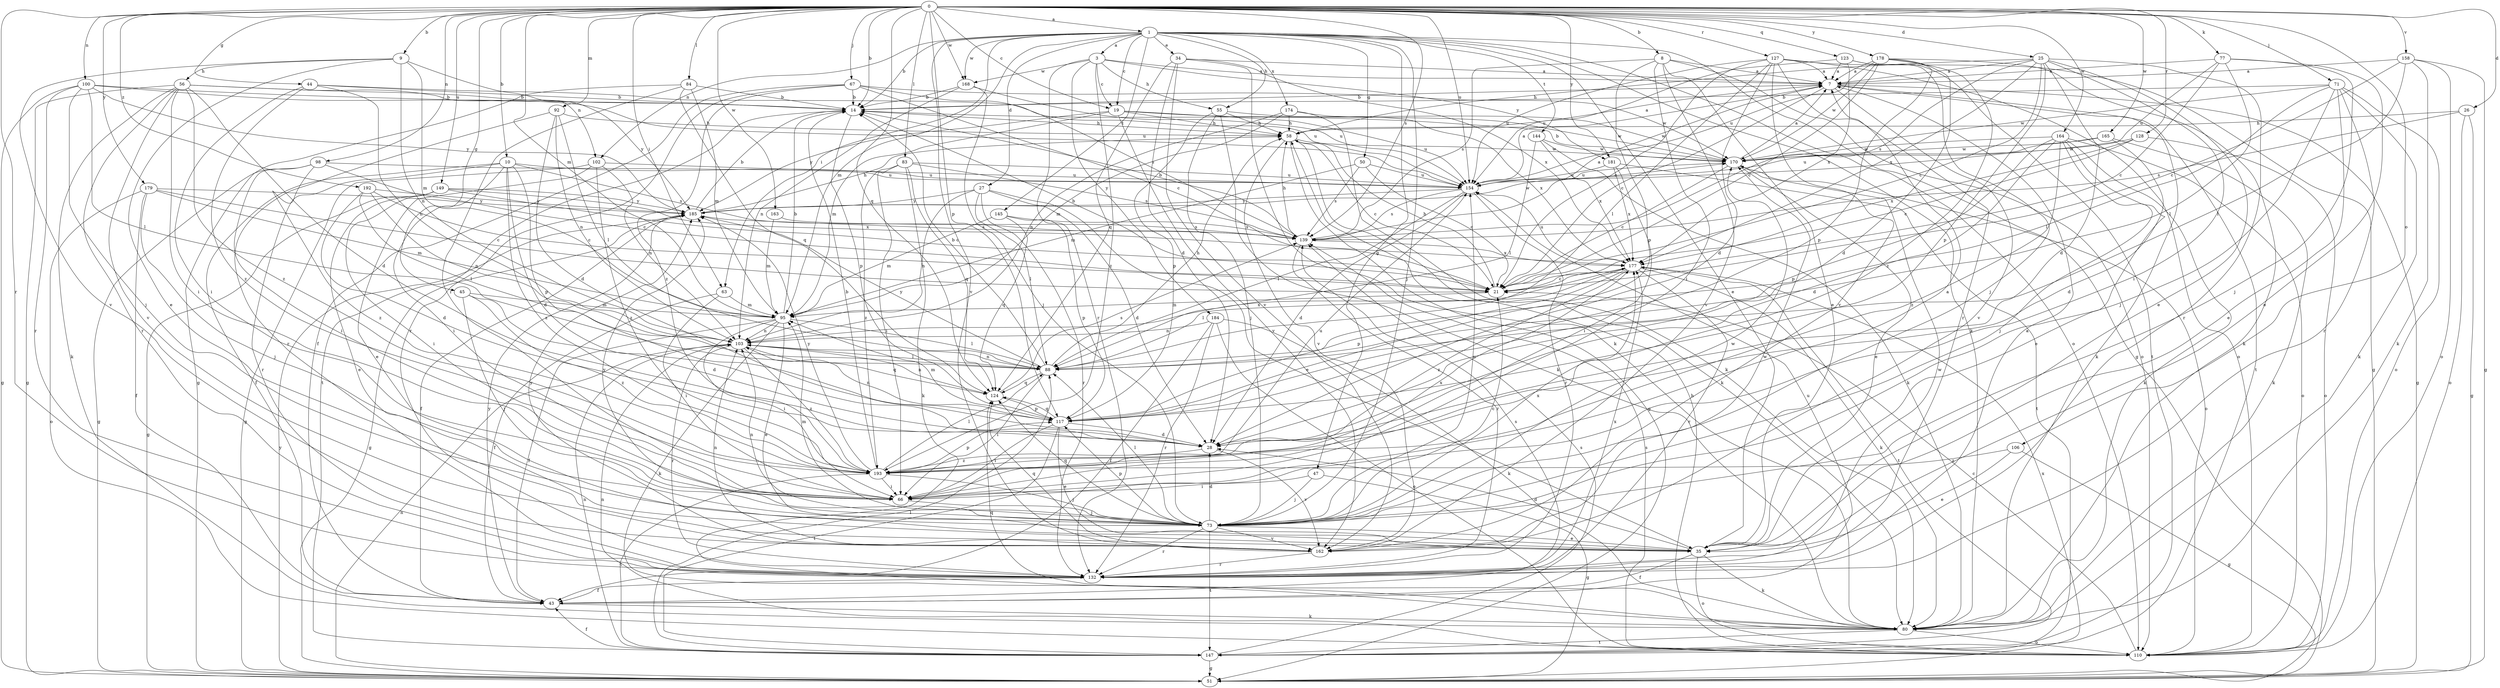 strict digraph  {
0;
1;
3;
7;
8;
9;
10;
14;
19;
21;
25;
26;
27;
28;
34;
35;
43;
44;
45;
47;
50;
51;
55;
56;
58;
63;
66;
67;
71;
73;
77;
80;
83;
84;
88;
92;
95;
98;
100;
102;
103;
106;
110;
117;
123;
124;
127;
128;
132;
139;
144;
145;
147;
149;
154;
158;
162;
163;
164;
165;
168;
170;
174;
177;
178;
179;
181;
184;
185;
192;
193;
0 -> 1  [label=a];
0 -> 8  [label=b];
0 -> 9  [label=b];
0 -> 10  [label=b];
0 -> 14  [label=b];
0 -> 19  [label=c];
0 -> 25  [label=d];
0 -> 26  [label=d];
0 -> 44  [label=g];
0 -> 45  [label=g];
0 -> 63  [label=i];
0 -> 67  [label=j];
0 -> 71  [label=j];
0 -> 77  [label=k];
0 -> 83  [label=l];
0 -> 84  [label=l];
0 -> 92  [label=m];
0 -> 95  [label=m];
0 -> 98  [label=n];
0 -> 100  [label=n];
0 -> 106  [label=o];
0 -> 117  [label=p];
0 -> 123  [label=q];
0 -> 124  [label=q];
0 -> 127  [label=r];
0 -> 128  [label=r];
0 -> 132  [label=r];
0 -> 139  [label=s];
0 -> 149  [label=u];
0 -> 154  [label=u];
0 -> 158  [label=v];
0 -> 163  [label=w];
0 -> 164  [label=w];
0 -> 165  [label=w];
0 -> 168  [label=w];
0 -> 178  [label=y];
0 -> 179  [label=y];
0 -> 181  [label=y];
0 -> 192  [label=z];
1 -> 3  [label=a];
1 -> 14  [label=b];
1 -> 19  [label=c];
1 -> 27  [label=d];
1 -> 34  [label=e];
1 -> 35  [label=e];
1 -> 47  [label=g];
1 -> 50  [label=g];
1 -> 51  [label=g];
1 -> 55  [label=h];
1 -> 63  [label=i];
1 -> 73  [label=j];
1 -> 80  [label=k];
1 -> 95  [label=m];
1 -> 102  [label=n];
1 -> 110  [label=o];
1 -> 144  [label=t];
1 -> 145  [label=t];
1 -> 162  [label=v];
1 -> 168  [label=w];
1 -> 174  [label=x];
3 -> 7  [label=a];
3 -> 19  [label=c];
3 -> 55  [label=h];
3 -> 132  [label=r];
3 -> 168  [label=w];
3 -> 181  [label=y];
3 -> 184  [label=y];
3 -> 193  [label=z];
7 -> 14  [label=b];
7 -> 21  [label=c];
7 -> 51  [label=g];
7 -> 80  [label=k];
7 -> 147  [label=t];
7 -> 162  [label=v];
8 -> 7  [label=a];
8 -> 35  [label=e];
8 -> 66  [label=i];
8 -> 110  [label=o];
8 -> 117  [label=p];
8 -> 139  [label=s];
8 -> 162  [label=v];
9 -> 35  [label=e];
9 -> 56  [label=h];
9 -> 95  [label=m];
9 -> 102  [label=n];
9 -> 103  [label=n];
9 -> 162  [label=v];
10 -> 28  [label=d];
10 -> 43  [label=f];
10 -> 66  [label=i];
10 -> 117  [label=p];
10 -> 132  [label=r];
10 -> 139  [label=s];
10 -> 154  [label=u];
10 -> 193  [label=z];
14 -> 58  [label=h];
14 -> 117  [label=p];
14 -> 147  [label=t];
19 -> 58  [label=h];
19 -> 95  [label=m];
19 -> 154  [label=u];
19 -> 162  [label=v];
19 -> 170  [label=w];
19 -> 185  [label=y];
21 -> 14  [label=b];
21 -> 58  [label=h];
21 -> 95  [label=m];
25 -> 7  [label=a];
25 -> 21  [label=c];
25 -> 28  [label=d];
25 -> 35  [label=e];
25 -> 58  [label=h];
25 -> 66  [label=i];
25 -> 117  [label=p];
25 -> 132  [label=r];
25 -> 139  [label=s];
25 -> 177  [label=x];
26 -> 51  [label=g];
26 -> 58  [label=h];
26 -> 110  [label=o];
26 -> 139  [label=s];
27 -> 28  [label=d];
27 -> 35  [label=e];
27 -> 88  [label=l];
27 -> 103  [label=n];
27 -> 132  [label=r];
27 -> 185  [label=y];
28 -> 162  [label=v];
28 -> 193  [label=z];
34 -> 7  [label=a];
34 -> 28  [label=d];
34 -> 80  [label=k];
34 -> 124  [label=q];
34 -> 162  [label=v];
34 -> 177  [label=x];
35 -> 28  [label=d];
35 -> 43  [label=f];
35 -> 80  [label=k];
35 -> 110  [label=o];
43 -> 80  [label=k];
43 -> 139  [label=s];
43 -> 154  [label=u];
43 -> 185  [label=y];
44 -> 14  [label=b];
44 -> 66  [label=i];
44 -> 103  [label=n];
44 -> 154  [label=u];
44 -> 193  [label=z];
45 -> 28  [label=d];
45 -> 73  [label=j];
45 -> 95  [label=m];
45 -> 193  [label=z];
47 -> 51  [label=g];
47 -> 66  [label=i];
47 -> 73  [label=j];
50 -> 21  [label=c];
50 -> 95  [label=m];
50 -> 139  [label=s];
50 -> 154  [label=u];
51 -> 103  [label=n];
51 -> 177  [label=x];
51 -> 185  [label=y];
55 -> 58  [label=h];
55 -> 73  [label=j];
55 -> 80  [label=k];
55 -> 117  [label=p];
55 -> 170  [label=w];
56 -> 14  [label=b];
56 -> 28  [label=d];
56 -> 51  [label=g];
56 -> 66  [label=i];
56 -> 80  [label=k];
56 -> 132  [label=r];
56 -> 162  [label=v];
56 -> 185  [label=y];
56 -> 193  [label=z];
58 -> 7  [label=a];
58 -> 21  [label=c];
58 -> 51  [label=g];
58 -> 80  [label=k];
58 -> 162  [label=v];
58 -> 170  [label=w];
63 -> 43  [label=f];
63 -> 66  [label=i];
63 -> 95  [label=m];
66 -> 7  [label=a];
66 -> 73  [label=j];
66 -> 177  [label=x];
67 -> 14  [label=b];
67 -> 21  [label=c];
67 -> 43  [label=f];
67 -> 132  [label=r];
67 -> 139  [label=s];
67 -> 170  [label=w];
67 -> 193  [label=z];
71 -> 14  [label=b];
71 -> 35  [label=e];
71 -> 73  [label=j];
71 -> 80  [label=k];
71 -> 88  [label=l];
71 -> 110  [label=o];
71 -> 132  [label=r];
71 -> 170  [label=w];
73 -> 21  [label=c];
73 -> 28  [label=d];
73 -> 35  [label=e];
73 -> 88  [label=l];
73 -> 95  [label=m];
73 -> 103  [label=n];
73 -> 117  [label=p];
73 -> 124  [label=q];
73 -> 132  [label=r];
73 -> 147  [label=t];
73 -> 154  [label=u];
73 -> 162  [label=v];
73 -> 170  [label=w];
73 -> 177  [label=x];
73 -> 185  [label=y];
77 -> 7  [label=a];
77 -> 21  [label=c];
77 -> 35  [label=e];
77 -> 73  [label=j];
77 -> 88  [label=l];
77 -> 154  [label=u];
80 -> 110  [label=o];
80 -> 124  [label=q];
80 -> 147  [label=t];
83 -> 66  [label=i];
83 -> 80  [label=k];
83 -> 124  [label=q];
83 -> 139  [label=s];
83 -> 154  [label=u];
83 -> 193  [label=z];
84 -> 14  [label=b];
84 -> 51  [label=g];
84 -> 66  [label=i];
84 -> 95  [label=m];
84 -> 124  [label=q];
88 -> 14  [label=b];
88 -> 58  [label=h];
88 -> 66  [label=i];
88 -> 103  [label=n];
88 -> 124  [label=q];
88 -> 185  [label=y];
92 -> 28  [label=d];
92 -> 58  [label=h];
92 -> 88  [label=l];
92 -> 103  [label=n];
92 -> 132  [label=r];
95 -> 14  [label=b];
95 -> 35  [label=e];
95 -> 43  [label=f];
95 -> 66  [label=i];
95 -> 80  [label=k];
95 -> 88  [label=l];
95 -> 103  [label=n];
98 -> 21  [label=c];
98 -> 51  [label=g];
98 -> 66  [label=i];
98 -> 154  [label=u];
98 -> 193  [label=z];
100 -> 14  [label=b];
100 -> 51  [label=g];
100 -> 73  [label=j];
100 -> 88  [label=l];
100 -> 132  [label=r];
100 -> 154  [label=u];
100 -> 185  [label=y];
102 -> 35  [label=e];
102 -> 51  [label=g];
102 -> 103  [label=n];
102 -> 154  [label=u];
102 -> 193  [label=z];
103 -> 88  [label=l];
103 -> 124  [label=q];
103 -> 132  [label=r];
103 -> 177  [label=x];
103 -> 193  [label=z];
106 -> 35  [label=e];
106 -> 51  [label=g];
106 -> 193  [label=z];
110 -> 21  [label=c];
110 -> 58  [label=h];
110 -> 103  [label=n];
110 -> 139  [label=s];
117 -> 28  [label=d];
117 -> 35  [label=e];
117 -> 66  [label=i];
117 -> 95  [label=m];
117 -> 103  [label=n];
117 -> 124  [label=q];
117 -> 147  [label=t];
123 -> 7  [label=a];
123 -> 73  [label=j];
123 -> 147  [label=t];
123 -> 154  [label=u];
123 -> 177  [label=x];
124 -> 103  [label=n];
124 -> 117  [label=p];
124 -> 139  [label=s];
127 -> 7  [label=a];
127 -> 21  [label=c];
127 -> 28  [label=d];
127 -> 51  [label=g];
127 -> 88  [label=l];
127 -> 110  [label=o];
127 -> 132  [label=r];
127 -> 154  [label=u];
127 -> 162  [label=v];
128 -> 21  [label=c];
128 -> 110  [label=o];
128 -> 170  [label=w];
128 -> 177  [label=x];
132 -> 7  [label=a];
132 -> 43  [label=f];
132 -> 170  [label=w];
132 -> 177  [label=x];
139 -> 7  [label=a];
139 -> 14  [label=b];
139 -> 58  [label=h];
139 -> 132  [label=r];
139 -> 177  [label=x];
144 -> 80  [label=k];
144 -> 88  [label=l];
144 -> 170  [label=w];
144 -> 177  [label=x];
145 -> 95  [label=m];
145 -> 117  [label=p];
145 -> 124  [label=q];
145 -> 139  [label=s];
147 -> 43  [label=f];
147 -> 51  [label=g];
147 -> 88  [label=l];
147 -> 103  [label=n];
147 -> 139  [label=s];
149 -> 21  [label=c];
149 -> 35  [label=e];
149 -> 51  [label=g];
149 -> 66  [label=i];
149 -> 177  [label=x];
149 -> 185  [label=y];
154 -> 7  [label=a];
154 -> 28  [label=d];
154 -> 88  [label=l];
154 -> 132  [label=r];
154 -> 139  [label=s];
154 -> 185  [label=y];
158 -> 7  [label=a];
158 -> 21  [label=c];
158 -> 51  [label=g];
158 -> 80  [label=k];
158 -> 88  [label=l];
158 -> 110  [label=o];
162 -> 103  [label=n];
162 -> 124  [label=q];
162 -> 132  [label=r];
162 -> 170  [label=w];
162 -> 185  [label=y];
163 -> 95  [label=m];
163 -> 139  [label=s];
164 -> 28  [label=d];
164 -> 35  [label=e];
164 -> 73  [label=j];
164 -> 80  [label=k];
164 -> 110  [label=o];
164 -> 117  [label=p];
164 -> 170  [label=w];
164 -> 193  [label=z];
165 -> 28  [label=d];
165 -> 80  [label=k];
165 -> 154  [label=u];
165 -> 170  [label=w];
168 -> 14  [label=b];
168 -> 73  [label=j];
168 -> 103  [label=n];
168 -> 154  [label=u];
170 -> 7  [label=a];
170 -> 14  [label=b];
170 -> 21  [label=c];
170 -> 35  [label=e];
170 -> 110  [label=o];
170 -> 154  [label=u];
174 -> 58  [label=h];
174 -> 80  [label=k];
174 -> 95  [label=m];
174 -> 103  [label=n];
174 -> 177  [label=x];
177 -> 21  [label=c];
177 -> 80  [label=k];
177 -> 88  [label=l];
177 -> 117  [label=p];
177 -> 132  [label=r];
177 -> 147  [label=t];
177 -> 154  [label=u];
177 -> 193  [label=z];
178 -> 7  [label=a];
178 -> 21  [label=c];
178 -> 28  [label=d];
178 -> 80  [label=k];
178 -> 117  [label=p];
178 -> 154  [label=u];
178 -> 170  [label=w];
178 -> 193  [label=z];
179 -> 21  [label=c];
179 -> 43  [label=f];
179 -> 73  [label=j];
179 -> 95  [label=m];
179 -> 110  [label=o];
179 -> 185  [label=y];
181 -> 66  [label=i];
181 -> 147  [label=t];
181 -> 154  [label=u];
181 -> 177  [label=x];
184 -> 43  [label=f];
184 -> 80  [label=k];
184 -> 103  [label=n];
184 -> 110  [label=o];
184 -> 132  [label=r];
185 -> 14  [label=b];
185 -> 43  [label=f];
185 -> 51  [label=g];
185 -> 58  [label=h];
185 -> 139  [label=s];
185 -> 170  [label=w];
192 -> 21  [label=c];
192 -> 28  [label=d];
192 -> 88  [label=l];
192 -> 103  [label=n];
192 -> 185  [label=y];
193 -> 14  [label=b];
193 -> 66  [label=i];
193 -> 73  [label=j];
193 -> 88  [label=l];
193 -> 117  [label=p];
193 -> 147  [label=t];
193 -> 154  [label=u];
193 -> 185  [label=y];
}
